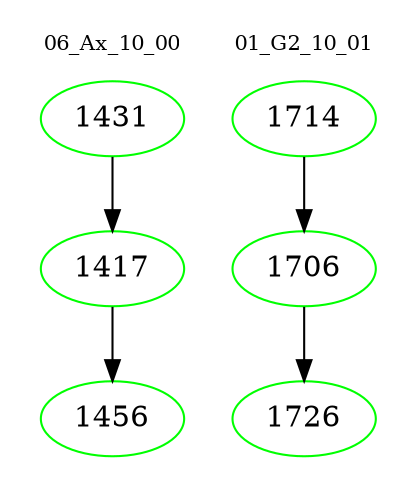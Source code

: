 digraph{
subgraph cluster_0 {
color = white
label = "06_Ax_10_00";
fontsize=10;
T0_1431 [label="1431", color="green"]
T0_1431 -> T0_1417 [color="black"]
T0_1417 [label="1417", color="green"]
T0_1417 -> T0_1456 [color="black"]
T0_1456 [label="1456", color="green"]
}
subgraph cluster_1 {
color = white
label = "01_G2_10_01";
fontsize=10;
T1_1714 [label="1714", color="green"]
T1_1714 -> T1_1706 [color="black"]
T1_1706 [label="1706", color="green"]
T1_1706 -> T1_1726 [color="black"]
T1_1726 [label="1726", color="green"]
}
}
